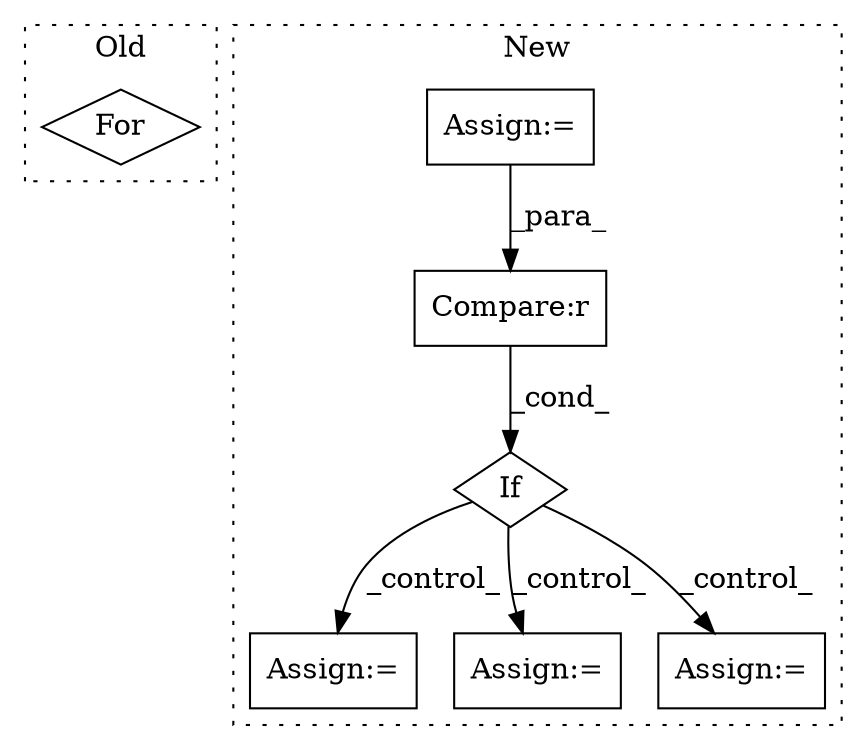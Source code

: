 digraph G {
subgraph cluster0 {
1 [label="For" a="107" s="1032,1060" l="4,18" shape="diamond"];
label = "Old";
style="dotted";
}
subgraph cluster1 {
2 [label="If" a="96" s="1617,1647" l="3,14" shape="diamond"];
3 [label="Compare:r" a="40" s="1620" l="27" shape="box"];
4 [label="Assign:=" a="68" s="1858" l="3" shape="box"];
5 [label="Assign:=" a="68" s="1944" l="3" shape="box"];
6 [label="Assign:=" a="68" s="1596" l="3" shape="box"];
7 [label="Assign:=" a="68" s="2105" l="3" shape="box"];
label = "New";
style="dotted";
}
2 -> 4 [label="_control_"];
2 -> 7 [label="_control_"];
2 -> 5 [label="_control_"];
3 -> 2 [label="_cond_"];
6 -> 3 [label="_para_"];
}